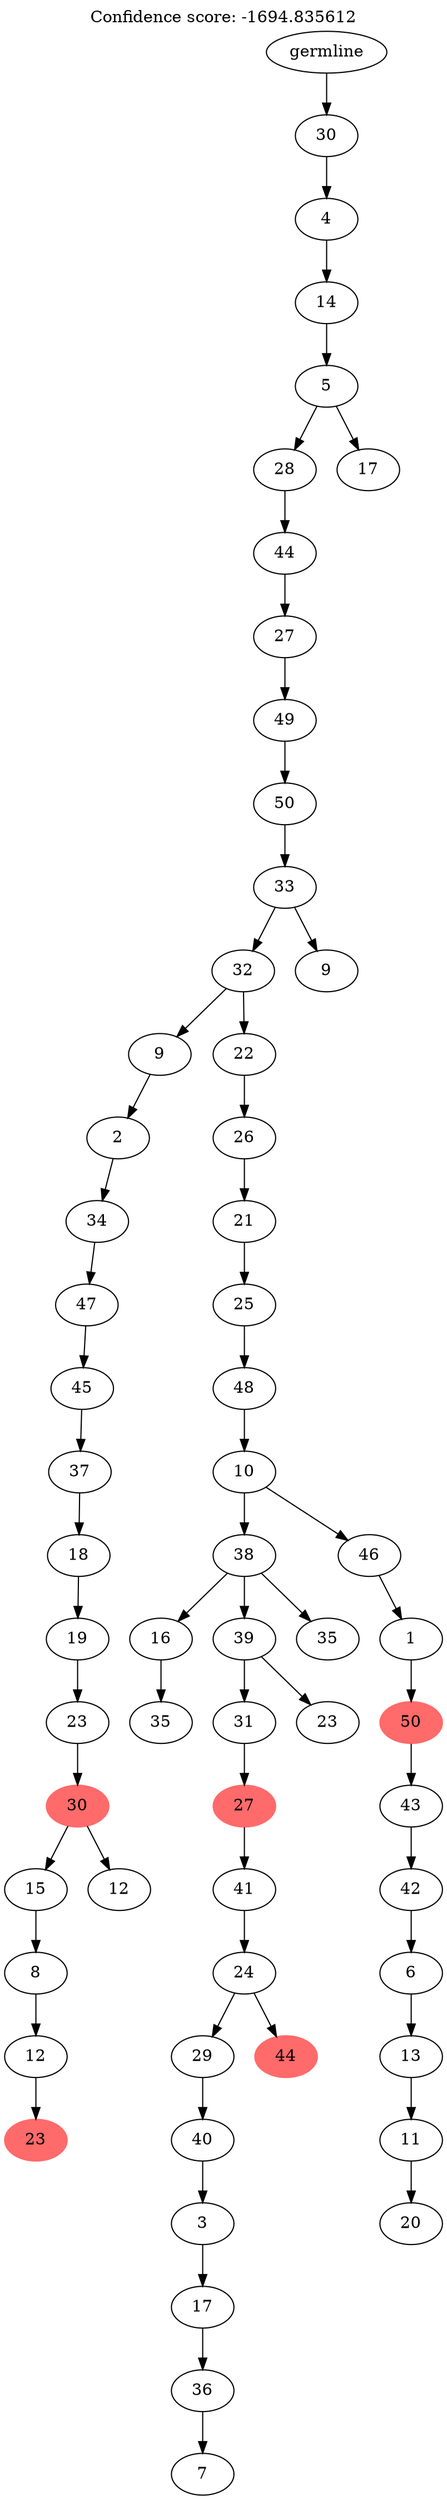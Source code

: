 digraph g {
	"57" -> "58";
	"58" [color=indianred1, style=filled, label="23"];
	"56" -> "57";
	"57" [label="12"];
	"55" -> "56";
	"56" [label="8"];
	"54" -> "55";
	"55" [label="15"];
	"54" -> "59";
	"59" [label="12"];
	"53" -> "54";
	"54" [color=indianred1, style=filled, label="30"];
	"52" -> "53";
	"53" [label="23"];
	"51" -> "52";
	"52" [label="19"];
	"50" -> "51";
	"51" [label="18"];
	"49" -> "50";
	"50" [label="37"];
	"48" -> "49";
	"49" [label="45"];
	"47" -> "48";
	"48" [label="47"];
	"46" -> "47";
	"47" [label="34"];
	"45" -> "46";
	"46" [label="2"];
	"42" -> "43";
	"43" [label="35"];
	"38" -> "39";
	"39" [label="7"];
	"37" -> "38";
	"38" [label="36"];
	"36" -> "37";
	"37" [label="17"];
	"35" -> "36";
	"36" [label="3"];
	"34" -> "35";
	"35" [label="40"];
	"33" -> "34";
	"34" [label="29"];
	"33" -> "40";
	"40" [color=indianred1, style=filled, label="44"];
	"32" -> "33";
	"33" [label="24"];
	"31" -> "32";
	"32" [label="41"];
	"30" -> "31";
	"31" [color=indianred1, style=filled, label="27"];
	"29" -> "30";
	"30" [label="31"];
	"29" -> "41";
	"41" [label="23"];
	"28" -> "29";
	"29" [label="39"];
	"28" -> "42";
	"42" [label="16"];
	"28" -> "44";
	"44" [label="35"];
	"26" -> "27";
	"27" [label="20"];
	"25" -> "26";
	"26" [label="11"];
	"24" -> "25";
	"25" [label="13"];
	"23" -> "24";
	"24" [label="6"];
	"22" -> "23";
	"23" [label="42"];
	"21" -> "22";
	"22" [label="43"];
	"20" -> "21";
	"21" [color=indianred1, style=filled, label="50"];
	"19" -> "20";
	"20" [label="1"];
	"18" -> "19";
	"19" [label="46"];
	"18" -> "28";
	"28" [label="38"];
	"17" -> "18";
	"18" [label="10"];
	"16" -> "17";
	"17" [label="48"];
	"15" -> "16";
	"16" [label="25"];
	"14" -> "15";
	"15" [label="21"];
	"13" -> "14";
	"14" [label="26"];
	"12" -> "13";
	"13" [label="22"];
	"12" -> "45";
	"45" [label="9"];
	"11" -> "12";
	"12" [label="32"];
	"11" -> "60";
	"60" [label="9"];
	"10" -> "11";
	"11" [label="33"];
	"9" -> "10";
	"10" [label="50"];
	"8" -> "9";
	"9" [label="49"];
	"7" -> "8";
	"8" [label="27"];
	"6" -> "7";
	"7" [label="44"];
	"4" -> "5";
	"5" [label="17"];
	"4" -> "6";
	"6" [label="28"];
	"3" -> "4";
	"4" [label="5"];
	"2" -> "3";
	"3" [label="14"];
	"1" -> "2";
	"2" [label="4"];
	"0" -> "1";
	"1" [label="30"];
	"0" [label="germline"];
	labelloc="t";
	label="Confidence score: -1694.835612";
}
